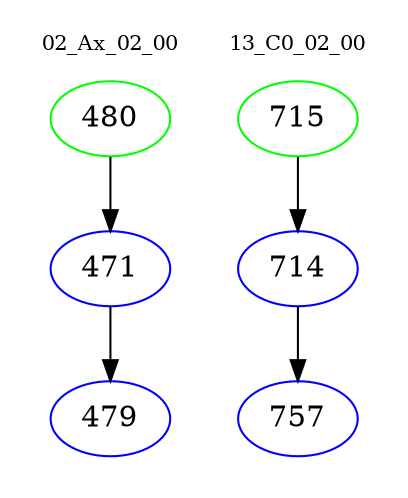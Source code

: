 digraph{
subgraph cluster_0 {
color = white
label = "02_Ax_02_00";
fontsize=10;
T0_480 [label="480", color="green"]
T0_480 -> T0_471 [color="black"]
T0_471 [label="471", color="blue"]
T0_471 -> T0_479 [color="black"]
T0_479 [label="479", color="blue"]
}
subgraph cluster_1 {
color = white
label = "13_C0_02_00";
fontsize=10;
T1_715 [label="715", color="green"]
T1_715 -> T1_714 [color="black"]
T1_714 [label="714", color="blue"]
T1_714 -> T1_757 [color="black"]
T1_757 [label="757", color="blue"]
}
}
